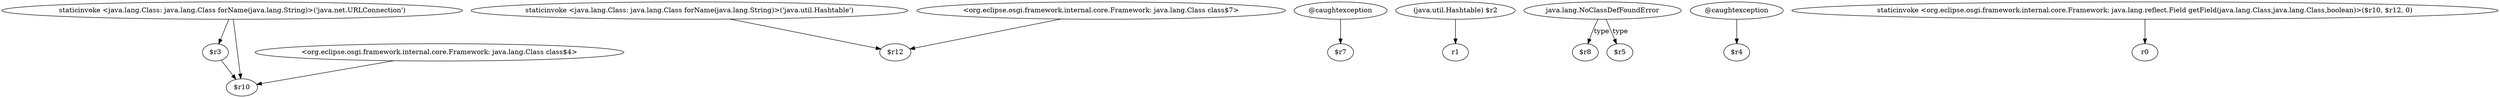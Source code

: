 digraph g {
0[label="staticinvoke <java.lang.Class: java.lang.Class forName(java.lang.String)>('java.net.URLConnection')"]
1[label="$r3"]
0->1[label=""]
2[label="staticinvoke <java.lang.Class: java.lang.Class forName(java.lang.String)>('java.util.Hashtable')"]
3[label="$r12"]
2->3[label=""]
4[label="$r10"]
1->4[label=""]
5[label="@caughtexception"]
6[label="$r7"]
5->6[label=""]
7[label="(java.util.Hashtable) $r2"]
8[label="r1"]
7->8[label=""]
9[label="<org.eclipse.osgi.framework.internal.core.Framework: java.lang.Class class$4>"]
9->4[label=""]
10[label="java.lang.NoClassDefFoundError"]
11[label="$r8"]
10->11[label="type"]
12[label="@caughtexception"]
13[label="$r4"]
12->13[label=""]
14[label="$r5"]
10->14[label="type"]
15[label="staticinvoke <org.eclipse.osgi.framework.internal.core.Framework: java.lang.reflect.Field getField(java.lang.Class,java.lang.Class,boolean)>($r10, $r12, 0)"]
16[label="r0"]
15->16[label=""]
17[label="<org.eclipse.osgi.framework.internal.core.Framework: java.lang.Class class$7>"]
17->3[label=""]
0->4[label=""]
}